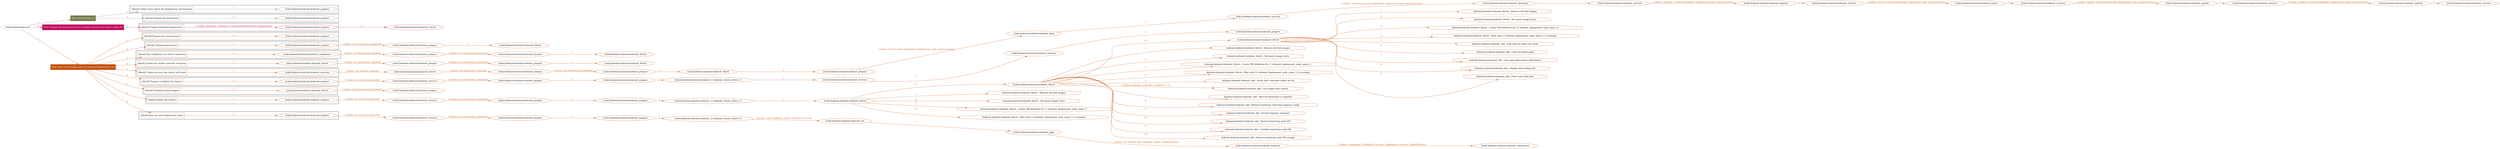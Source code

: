 digraph {
	graph [concentrate=true ordering=in rankdir=LR ratio=fill]
	edge [esep=5 sep=10]
	"kubeinit/playbook.yml" [id=root_node style=dotted]
	play_c8642af8 [label="Play: Initial setup (1)" color="#75804c" fontcolor="#ffffff" id=play_c8642af8 shape=box style=filled tooltip=localhost]
	"kubeinit/playbook.yml" -> play_c8642af8 [label="1 " color="#75804c" fontcolor="#75804c" id=edge_db141038 labeltooltip="1 " tooltip="1 "]
	subgraph "kubeinit.kubeinit.kubeinit_prepare" {
		role_9bac5ef9 [label="[role] kubeinit.kubeinit.kubeinit_prepare" color="#75804c" id=role_9bac5ef9 tooltip="kubeinit.kubeinit.kubeinit_prepare"]
	}
	subgraph "kubeinit.kubeinit.kubeinit_prepare" {
		role_02e1cc2a [label="[role] kubeinit.kubeinit.kubeinit_prepare" color="#75804c" id=role_02e1cc2a tooltip="kubeinit.kubeinit.kubeinit_prepare"]
	}
	subgraph "Play: Initial setup (1)" {
		play_c8642af8 -> block_36d7aaa7 [label=1 color="#75804c" fontcolor="#75804c" id=edge_b62850e5 labeltooltip=1 tooltip=1]
		subgraph cluster_block_36d7aaa7 {
			block_36d7aaa7 [label="[block] Gather facts about the deployment environment" color="#75804c" id=block_36d7aaa7 labeltooltip="Gather facts about the deployment environment" shape=box tooltip="Gather facts about the deployment environment"]
			block_36d7aaa7 -> role_9bac5ef9 [label="1 " color="#75804c" fontcolor="#75804c" id=edge_d6f94ec7 labeltooltip="1 " tooltip="1 "]
		}
		play_c8642af8 -> block_54aab00b [label=2 color="#75804c" fontcolor="#75804c" id=edge_cb652eee labeltooltip=2 tooltip=2]
		subgraph cluster_block_54aab00b {
			block_54aab00b [label="[block] Prepare the hypervisors" color="#75804c" id=block_54aab00b labeltooltip="Prepare the hypervisors" shape=box tooltip="Prepare the hypervisors"]
			block_54aab00b -> role_02e1cc2a [label="1 " color="#75804c" fontcolor="#75804c" id=edge_c3ddef33 labeltooltip="1 " tooltip="1 "]
		}
	}
	play_04f91734 [label="Play: Prepare all hypervisor hosts to deploy service and cluster nodes (0)" color="#c20a5b" fontcolor="#ffffff" id=play_04f91734 shape=box style=filled tooltip="Play: Prepare all hypervisor hosts to deploy service and cluster nodes (0)"]
	"kubeinit/playbook.yml" -> play_04f91734 [label="2 " color="#c20a5b" fontcolor="#c20a5b" id=edge_234a114c labeltooltip="2 " tooltip="2 "]
	subgraph "kubeinit.kubeinit.kubeinit_libvirt" {
		role_bd06b45e [label="[role] kubeinit.kubeinit.kubeinit_libvirt" color="#c20a5b" id=role_bd06b45e tooltip="kubeinit.kubeinit.kubeinit_libvirt"]
	}
	subgraph "kubeinit.kubeinit.kubeinit_prepare" {
		role_41613230 [label="[role] kubeinit.kubeinit.kubeinit_prepare" color="#c20a5b" id=role_41613230 tooltip="kubeinit.kubeinit.kubeinit_prepare"]
		role_41613230 -> role_bd06b45e [label="1 " color="#c20a5b" fontcolor="#c20a5b" id=edge_ca1f9857 labeltooltip="1 " tooltip="1 "]
	}
	subgraph "Play: Prepare all hypervisor hosts to deploy service and cluster nodes (0)" {
		play_04f91734 -> block_e01122d0 [label=1 color="#c20a5b" fontcolor="#c20a5b" id=edge_6e96b33a labeltooltip=1 tooltip=1]
		subgraph cluster_block_e01122d0 {
			block_e01122d0 [label="[block] Prepare individual hypervisors" color="#c20a5b" id=block_e01122d0 labeltooltip="Prepare individual hypervisors" shape=box tooltip="Prepare individual hypervisors"]
			block_e01122d0 -> role_41613230 [label="1 [when: inventory_hostname in hostvars['kubeinit-facts'].hypervisors]" color="#c20a5b" fontcolor="#c20a5b" id=edge_c5e15911 labeltooltip="1 [when: inventory_hostname in hostvars['kubeinit-facts'].hypervisors]" tooltip="1 [when: inventory_hostname in hostvars['kubeinit-facts'].hypervisors]"]
		}
	}
	play_52924a43 [label="Play: Run cluster deployment on prepared hypervisors (1)" color="#c65006" fontcolor="#ffffff" id=play_52924a43 shape=box style=filled tooltip=localhost]
	"kubeinit/playbook.yml" -> play_52924a43 [label="3 " color="#c65006" fontcolor="#c65006" id=edge_f03f10f4 labeltooltip="3 " tooltip="3 "]
	subgraph "kubeinit.kubeinit.kubeinit_prepare" {
		role_a0dbc2bc [label="[role] kubeinit.kubeinit.kubeinit_prepare" color="#c65006" id=role_a0dbc2bc tooltip="kubeinit.kubeinit.kubeinit_prepare"]
	}
	subgraph "kubeinit.kubeinit.kubeinit_libvirt" {
		role_0f788f1a [label="[role] kubeinit.kubeinit.kubeinit_libvirt" color="#c65006" id=role_0f788f1a tooltip="kubeinit.kubeinit.kubeinit_libvirt"]
	}
	subgraph "kubeinit.kubeinit.kubeinit_prepare" {
		role_124e3453 [label="[role] kubeinit.kubeinit.kubeinit_prepare" color="#c65006" id=role_124e3453 tooltip="kubeinit.kubeinit.kubeinit_prepare"]
		role_124e3453 -> role_0f788f1a [label="1 " color="#c65006" fontcolor="#c65006" id=edge_21ba74fd labeltooltip="1 " tooltip="1 "]
	}
	subgraph "kubeinit.kubeinit.kubeinit_prepare" {
		role_fd7f307b [label="[role] kubeinit.kubeinit.kubeinit_prepare" color="#c65006" id=role_fd7f307b tooltip="kubeinit.kubeinit.kubeinit_prepare"]
		role_fd7f307b -> role_124e3453 [label="1 [when: not environment_prepared]" color="#c65006" fontcolor="#c65006" id=edge_8a783fc9 labeltooltip="1 [when: not environment_prepared]" tooltip="1 [when: not environment_prepared]"]
	}
	subgraph "kubeinit.kubeinit.kubeinit_libvirt" {
		role_15e76187 [label="[role] kubeinit.kubeinit.kubeinit_libvirt" color="#c65006" id=role_15e76187 tooltip="kubeinit.kubeinit.kubeinit_libvirt"]
	}
	subgraph "kubeinit.kubeinit.kubeinit_prepare" {
		role_4e8ebacf [label="[role] kubeinit.kubeinit.kubeinit_prepare" color="#c65006" id=role_4e8ebacf tooltip="kubeinit.kubeinit.kubeinit_prepare"]
		role_4e8ebacf -> role_15e76187 [label="1 " color="#c65006" fontcolor="#c65006" id=edge_b9c3fb3f labeltooltip="1 " tooltip="1 "]
	}
	subgraph "kubeinit.kubeinit.kubeinit_prepare" {
		role_7498850b [label="[role] kubeinit.kubeinit.kubeinit_prepare" color="#c65006" id=role_7498850b tooltip="kubeinit.kubeinit.kubeinit_prepare"]
		role_7498850b -> role_4e8ebacf [label="1 [when: not environment_prepared]" color="#c65006" fontcolor="#c65006" id=edge_0faac7e8 labeltooltip="1 [when: not environment_prepared]" tooltip="1 [when: not environment_prepared]"]
	}
	subgraph "kubeinit.kubeinit.kubeinit_validations" {
		role_c8205eaf [label="[role] kubeinit.kubeinit.kubeinit_validations" color="#c65006" id=role_c8205eaf tooltip="kubeinit.kubeinit.kubeinit_validations"]
		role_c8205eaf -> role_7498850b [label="1 [when: not hypervisors_cleaned]" color="#c65006" fontcolor="#c65006" id=edge_6fdd5481 labeltooltip="1 [when: not hypervisors_cleaned]" tooltip="1 [when: not hypervisors_cleaned]"]
	}
	subgraph "kubeinit.kubeinit.kubeinit_libvirt" {
		role_940b1986 [label="[role] kubeinit.kubeinit.kubeinit_libvirt" color="#c65006" id=role_940b1986 tooltip="kubeinit.kubeinit.kubeinit_libvirt"]
	}
	subgraph "kubeinit.kubeinit.kubeinit_prepare" {
		role_b3e249ce [label="[role] kubeinit.kubeinit.kubeinit_prepare" color="#c65006" id=role_b3e249ce tooltip="kubeinit.kubeinit.kubeinit_prepare"]
		role_b3e249ce -> role_940b1986 [label="1 " color="#c65006" fontcolor="#c65006" id=edge_cd9f4f2b labeltooltip="1 " tooltip="1 "]
	}
	subgraph "kubeinit.kubeinit.kubeinit_prepare" {
		role_12f2ee21 [label="[role] kubeinit.kubeinit.kubeinit_prepare" color="#c65006" id=role_12f2ee21 tooltip="kubeinit.kubeinit.kubeinit_prepare"]
		role_12f2ee21 -> role_b3e249ce [label="1 [when: not environment_prepared]" color="#c65006" fontcolor="#c65006" id=edge_3104c238 labeltooltip="1 [when: not environment_prepared]" tooltip="1 [when: not environment_prepared]"]
	}
	subgraph "kubeinit.kubeinit.kubeinit_libvirt" {
		role_3c0b549d [label="[role] kubeinit.kubeinit.kubeinit_libvirt" color="#c65006" id=role_3c0b549d tooltip="kubeinit.kubeinit.kubeinit_libvirt"]
		role_3c0b549d -> role_12f2ee21 [label="1 [when: not hypervisors_cleaned]" color="#c65006" fontcolor="#c65006" id=edge_320cb645 labeltooltip="1 [when: not hypervisors_cleaned]" tooltip="1 [when: not hypervisors_cleaned]"]
	}
	subgraph "kubeinit.kubeinit.kubeinit_services" {
		role_a577709b [label="[role] kubeinit.kubeinit.kubeinit_services" color="#c65006" id=role_a577709b tooltip="kubeinit.kubeinit.kubeinit_services"]
	}
	subgraph "kubeinit.kubeinit.kubeinit_registry" {
		role_1a3ea229 [label="[role] kubeinit.kubeinit.kubeinit_registry" color="#c65006" id=role_1a3ea229 tooltip="kubeinit.kubeinit.kubeinit_registry"]
		role_1a3ea229 -> role_a577709b [label="1 " color="#c65006" fontcolor="#c65006" id=edge_dd5be87f labeltooltip="1 " tooltip="1 "]
	}
	subgraph "kubeinit.kubeinit.kubeinit_services" {
		role_adecf67c [label="[role] kubeinit.kubeinit.kubeinit_services" color="#c65006" id=role_adecf67c tooltip="kubeinit.kubeinit.kubeinit_services"]
		role_adecf67c -> role_1a3ea229 [label="1 [when: 'registry' in hostvars[kubeinit_deployment_node_name].services]" color="#c65006" fontcolor="#c65006" id=edge_3d6981ea labeltooltip="1 [when: 'registry' in hostvars[kubeinit_deployment_node_name].services]" tooltip="1 [when: 'registry' in hostvars[kubeinit_deployment_node_name].services]"]
	}
	subgraph "kubeinit.kubeinit.kubeinit_apache" {
		role_3ddbd87d [label="[role] kubeinit.kubeinit.kubeinit_apache" color="#c65006" id=role_3ddbd87d tooltip="kubeinit.kubeinit.kubeinit_apache"]
		role_3ddbd87d -> role_adecf67c [label="1 " color="#c65006" fontcolor="#c65006" id=edge_161f0eed labeltooltip="1 " tooltip="1 "]
	}
	subgraph "kubeinit.kubeinit.kubeinit_services" {
		role_3f47bb81 [label="[role] kubeinit.kubeinit.kubeinit_services" color="#c65006" id=role_3f47bb81 tooltip="kubeinit.kubeinit.kubeinit_services"]
		role_3f47bb81 -> role_3ddbd87d [label="1 [when: 'apache' in hostvars[kubeinit_deployment_node_name].services]" color="#c65006" fontcolor="#c65006" id=edge_3ca0026d labeltooltip="1 [when: 'apache' in hostvars[kubeinit_deployment_node_name].services]" tooltip="1 [when: 'apache' in hostvars[kubeinit_deployment_node_name].services]"]
	}
	subgraph "kubeinit.kubeinit.kubeinit_nexus" {
		role_c20a9b0f [label="[role] kubeinit.kubeinit.kubeinit_nexus" color="#c65006" id=role_c20a9b0f tooltip="kubeinit.kubeinit.kubeinit_nexus"]
		role_c20a9b0f -> role_3f47bb81 [label="1 " color="#c65006" fontcolor="#c65006" id=edge_54fd9faf labeltooltip="1 " tooltip="1 "]
	}
	subgraph "kubeinit.kubeinit.kubeinit_services" {
		role_297b71f0 [label="[role] kubeinit.kubeinit.kubeinit_services" color="#c65006" id=role_297b71f0 tooltip="kubeinit.kubeinit.kubeinit_services"]
		role_297b71f0 -> role_c20a9b0f [label="1 [when: 'nexus' in hostvars[kubeinit_deployment_node_name].services]" color="#c65006" fontcolor="#c65006" id=edge_217091db labeltooltip="1 [when: 'nexus' in hostvars[kubeinit_deployment_node_name].services]" tooltip="1 [when: 'nexus' in hostvars[kubeinit_deployment_node_name].services]"]
	}
	subgraph "kubeinit.kubeinit.kubeinit_haproxy" {
		role_3d0b91f8 [label="[role] kubeinit.kubeinit.kubeinit_haproxy" color="#c65006" id=role_3d0b91f8 tooltip="kubeinit.kubeinit.kubeinit_haproxy"]
		role_3d0b91f8 -> role_297b71f0 [label="1 " color="#c65006" fontcolor="#c65006" id=edge_4c2b4fe3 labeltooltip="1 " tooltip="1 "]
	}
	subgraph "kubeinit.kubeinit.kubeinit_services" {
		role_97444530 [label="[role] kubeinit.kubeinit.kubeinit_services" color="#c65006" id=role_97444530 tooltip="kubeinit.kubeinit.kubeinit_services"]
		role_97444530 -> role_3d0b91f8 [label="1 [when: 'haproxy' in hostvars[kubeinit_deployment_node_name].services]" color="#c65006" fontcolor="#c65006" id=edge_160641f3 labeltooltip="1 [when: 'haproxy' in hostvars[kubeinit_deployment_node_name].services]" tooltip="1 [when: 'haproxy' in hostvars[kubeinit_deployment_node_name].services]"]
	}
	subgraph "kubeinit.kubeinit.kubeinit_dnsmasq" {
		role_9bd36fde [label="[role] kubeinit.kubeinit.kubeinit_dnsmasq" color="#c65006" id=role_9bd36fde tooltip="kubeinit.kubeinit.kubeinit_dnsmasq"]
		role_9bd36fde -> role_97444530 [label="1 " color="#c65006" fontcolor="#c65006" id=edge_feed17ef labeltooltip="1 " tooltip="1 "]
	}
	subgraph "kubeinit.kubeinit.kubeinit_services" {
		role_c0accc2f [label="[role] kubeinit.kubeinit.kubeinit_services" color="#c65006" id=role_c0accc2f tooltip="kubeinit.kubeinit.kubeinit_services"]
		role_c0accc2f -> role_9bd36fde [label="1 [when: 'dnsmasq' in hostvars[kubeinit_deployment_node_name].services]" color="#c65006" fontcolor="#c65006" id=edge_c5f52160 labeltooltip="1 [when: 'dnsmasq' in hostvars[kubeinit_deployment_node_name].services]" tooltip="1 [when: 'dnsmasq' in hostvars[kubeinit_deployment_node_name].services]"]
	}
	subgraph "kubeinit.kubeinit.kubeinit_bind" {
		role_c0071304 [label="[role] kubeinit.kubeinit.kubeinit_bind" color="#c65006" id=role_c0071304 tooltip="kubeinit.kubeinit.kubeinit_bind"]
		role_c0071304 -> role_c0accc2f [label="1 " color="#c65006" fontcolor="#c65006" id=edge_c6577f9b labeltooltip="1 " tooltip="1 "]
	}
	subgraph "kubeinit.kubeinit.kubeinit_prepare" {
		role_59ca5b60 [label="[role] kubeinit.kubeinit.kubeinit_prepare" color="#c65006" id=role_59ca5b60 tooltip="kubeinit.kubeinit.kubeinit_prepare"]
		role_59ca5b60 -> role_c0071304 [label="1 [when: 'bind' in hostvars[kubeinit_deployment_node_name].services]" color="#c65006" fontcolor="#c65006" id=edge_59beb486 labeltooltip="1 [when: 'bind' in hostvars[kubeinit_deployment_node_name].services]" tooltip="1 [when: 'bind' in hostvars[kubeinit_deployment_node_name].services]"]
	}
	subgraph "kubeinit.kubeinit.kubeinit_libvirt" {
		role_a8c877d9 [label="[role] kubeinit.kubeinit.kubeinit_libvirt" color="#c65006" id=role_a8c877d9 tooltip="kubeinit.kubeinit.kubeinit_libvirt"]
		role_a8c877d9 -> role_59ca5b60 [label="1 " color="#c65006" fontcolor="#c65006" id=edge_0a835d6f labeltooltip="1 " tooltip="1 "]
	}
	subgraph "kubeinit.kubeinit.kubeinit_prepare" {
		role_c2122e73 [label="[role] kubeinit.kubeinit.kubeinit_prepare" color="#c65006" id=role_c2122e73 tooltip="kubeinit.kubeinit.kubeinit_prepare"]
		role_c2122e73 -> role_a8c877d9 [label="1 " color="#c65006" fontcolor="#c65006" id=edge_48480bd0 labeltooltip="1 " tooltip="1 "]
	}
	subgraph "kubeinit.kubeinit.kubeinit_prepare" {
		role_d55878c5 [label="[role] kubeinit.kubeinit.kubeinit_prepare" color="#c65006" id=role_d55878c5 tooltip="kubeinit.kubeinit.kubeinit_prepare"]
		role_d55878c5 -> role_c2122e73 [label="1 [when: not environment_prepared]" color="#c65006" fontcolor="#c65006" id=edge_62eac9a7 labeltooltip="1 [when: not environment_prepared]" tooltip="1 [when: not environment_prepared]"]
	}
	subgraph "kubeinit.kubeinit.kubeinit_libvirt" {
		role_3285a44f [label="[role] kubeinit.kubeinit.kubeinit_libvirt" color="#c65006" id=role_3285a44f tooltip="kubeinit.kubeinit.kubeinit_libvirt"]
		role_3285a44f -> role_d55878c5 [label="1 [when: not hypervisors_cleaned]" color="#c65006" fontcolor="#c65006" id=edge_3bc2431e labeltooltip="1 [when: not hypervisors_cleaned]" tooltip="1 [when: not hypervisors_cleaned]"]
	}
	subgraph "kubeinit.kubeinit.kubeinit_services" {
		role_4d3b680e [label="[role] kubeinit.kubeinit.kubeinit_services" color="#c65006" id=role_4d3b680e tooltip="kubeinit.kubeinit.kubeinit_services"]
		role_4d3b680e -> role_3285a44f [label="1 [when: not network_created]" color="#c65006" fontcolor="#c65006" id=edge_a9e2b4bd labeltooltip="1 [when: not network_created]" tooltip="1 [when: not network_created]"]
	}
	subgraph "kubeinit.kubeinit.kubeinit_prepare" {
		role_84898754 [label="[role] kubeinit.kubeinit.kubeinit_prepare" color="#c65006" id=role_84898754 tooltip="kubeinit.kubeinit.kubeinit_prepare"]
	}
	subgraph "kubeinit.kubeinit.kubeinit_services" {
		role_fb269c90 [label="[role] kubeinit.kubeinit.kubeinit_services" color="#c65006" id=role_fb269c90 tooltip="kubeinit.kubeinit.kubeinit_services"]
		role_fb269c90 -> role_84898754 [label="1 " color="#c65006" fontcolor="#c65006" id=edge_0e5e4ee4 labeltooltip="1 " tooltip="1 "]
	}
	subgraph "kubeinit.kubeinit.kubeinit_services" {
		role_90277031 [label="[role] kubeinit.kubeinit.kubeinit_services" color="#c65006" id=role_90277031 tooltip="kubeinit.kubeinit.kubeinit_services"]
		role_90277031 -> role_fb269c90 [label="1 " color="#c65006" fontcolor="#c65006" id=edge_8c73217d labeltooltip="1 " tooltip="1 "]
	}
	subgraph "kubeinit.kubeinit.kubeinit_{{ kubeinit_cluster_distro }}" {
		role_8ea3c26c [label="[role] kubeinit.kubeinit.kubeinit_{{ kubeinit_cluster_distro }}" color="#c65006" id=role_8ea3c26c tooltip="kubeinit.kubeinit.kubeinit_{{ kubeinit_cluster_distro }}"]
		role_8ea3c26c -> role_90277031 [label="1 " color="#c65006" fontcolor="#c65006" id=edge_4abb35f9 labeltooltip="1 " tooltip="1 "]
	}
	subgraph "kubeinit.kubeinit.kubeinit_prepare" {
		role_89bc22a9 [label="[role] kubeinit.kubeinit.kubeinit_prepare" color="#c65006" id=role_89bc22a9 tooltip="kubeinit.kubeinit.kubeinit_prepare"]
		role_89bc22a9 -> role_8ea3c26c [label="1 " color="#c65006" fontcolor="#c65006" id=edge_ae7b63c3 labeltooltip="1 " tooltip="1 "]
	}
	subgraph "kubeinit.kubeinit.kubeinit_prepare" {
		role_a22fb773 [label="[role] kubeinit.kubeinit.kubeinit_prepare" color="#c65006" id=role_a22fb773 tooltip="kubeinit.kubeinit.kubeinit_prepare"]
		role_a22fb773 -> role_89bc22a9 [label="1 " color="#c65006" fontcolor="#c65006" id=edge_344a19bc labeltooltip="1 " tooltip="1 "]
	}
	subgraph "kubeinit.kubeinit.kubeinit_services" {
		role_376c3155 [label="[role] kubeinit.kubeinit.kubeinit_services" color="#c65006" id=role_376c3155 tooltip="kubeinit.kubeinit.kubeinit_services"]
		role_376c3155 -> role_a22fb773 [label="1 [when: not environment_prepared]" color="#c65006" fontcolor="#c65006" id=edge_335e894f labeltooltip="1 [when: not environment_prepared]" tooltip="1 [when: not environment_prepared]"]
	}
	subgraph "kubeinit.kubeinit.kubeinit_prepare" {
		role_cd9133d1 [label="[role] kubeinit.kubeinit.kubeinit_prepare" color="#c65006" id=role_cd9133d1 tooltip="kubeinit.kubeinit.kubeinit_prepare"]
		role_cd9133d1 -> role_376c3155 [label="1 [when: not services_prepared]" color="#c65006" fontcolor="#c65006" id=edge_bcb13493 labeltooltip="1 [when: not services_prepared]" tooltip="1 [when: not services_prepared]"]
	}
	subgraph "kubeinit.kubeinit.kubeinit_prepare" {
		role_6f8eab34 [label="[role] kubeinit.kubeinit.kubeinit_prepare" color="#c65006" id=role_6f8eab34 tooltip="kubeinit.kubeinit.kubeinit_prepare"]
	}
	subgraph "kubeinit.kubeinit.kubeinit_libvirt" {
		role_e8147c3c [label="[role] kubeinit.kubeinit.kubeinit_libvirt" color="#c65006" id=role_e8147c3c tooltip="kubeinit.kubeinit.kubeinit_libvirt"]
		role_e8147c3c -> role_6f8eab34 [label="1 [when: not environment_prepared]" color="#c65006" fontcolor="#c65006" id=edge_4d39d554 labeltooltip="1 [when: not environment_prepared]" tooltip="1 [when: not environment_prepared]"]
	}
	subgraph "kubeinit.kubeinit.kubeinit_libvirt" {
		role_37ddca92 [label="[role] kubeinit.kubeinit.kubeinit_libvirt" color="#c65006" id=role_37ddca92 tooltip="kubeinit.kubeinit.kubeinit_libvirt"]
		task_f44f9df3 [label="kubeinit.kubeinit.kubeinit_libvirt : Remove old disk images" color="#c65006" id=task_f44f9df3 shape=octagon tooltip="kubeinit.kubeinit.kubeinit_libvirt : Remove old disk images"]
		role_37ddca92 -> task_f44f9df3 [label="1 " color="#c65006" fontcolor="#c65006" id=edge_f4d03f83 labeltooltip="1 " tooltip="1 "]
		task_19d01d0b [label="kubeinit.kubeinit.kubeinit_libvirt : Set guest images facts" color="#c65006" id=task_19d01d0b shape=octagon tooltip="kubeinit.kubeinit.kubeinit_libvirt : Set guest images facts"]
		role_37ddca92 -> task_19d01d0b [label="2 " color="#c65006" fontcolor="#c65006" id=edge_b72a5b19 labeltooltip="2 " tooltip="2 "]
		task_f90d10dd [label="kubeinit.kubeinit.kubeinit_libvirt : Create VM definition for {{ kubeinit_deployment_node_name }}" color="#c65006" id=task_f90d10dd shape=octagon tooltip="kubeinit.kubeinit.kubeinit_libvirt : Create VM definition for {{ kubeinit_deployment_node_name }}"]
		role_37ddca92 -> task_f90d10dd [label="3 " color="#c65006" fontcolor="#c65006" id=edge_81f32033 labeltooltip="3 " tooltip="3 "]
		task_5b8da35d [label="kubeinit.kubeinit.kubeinit_libvirt : Wait until {{ kubeinit_deployment_node_name }} is running" color="#c65006" id=task_5b8da35d shape=octagon tooltip="kubeinit.kubeinit.kubeinit_libvirt : Wait until {{ kubeinit_deployment_node_name }} is running"]
		role_37ddca92 -> task_5b8da35d [label="4 " color="#c65006" fontcolor="#c65006" id=edge_4094b4b2 labeltooltip="4 " tooltip="4 "]
		task_167ff1a1 [label="kubeinit.kubeinit.kubeinit_okd : wait until all nodes are ready" color="#c65006" id=task_167ff1a1 shape=octagon tooltip="kubeinit.kubeinit.kubeinit_okd : wait until all nodes are ready"]
		role_37ddca92 -> task_167ff1a1 [label="5 " color="#c65006" fontcolor="#c65006" id=edge_63595438 labeltooltip="5 " tooltip="5 "]
		task_bf342920 [label="kubeinit.kubeinit.kubeinit_okd : Copy the kubeconfig" color="#c65006" id=task_bf342920 shape=octagon tooltip="kubeinit.kubeinit.kubeinit_okd : Copy the kubeconfig"]
		role_37ddca92 -> task_bf342920 [label="6 " color="#c65006" fontcolor="#c65006" id=edge_dea6f7bd labeltooltip="6 " tooltip="6 "]
		task_4539b218 [label="kubeinit.kubeinit.kubeinit_okd : Get some final cluster information" color="#c65006" id=task_4539b218 shape=octagon tooltip="kubeinit.kubeinit.kubeinit_okd : Get some final cluster information"]
		role_37ddca92 -> task_4539b218 [label="7 " color="#c65006" fontcolor="#c65006" id=edge_55ad6c5e labeltooltip="7 " tooltip="7 "]
		task_22317fd7 [label="kubeinit.kubeinit.kubeinit_okd : Display final debug info" color="#c65006" id=task_22317fd7 shape=octagon tooltip="kubeinit.kubeinit.kubeinit_okd : Display final debug info"]
		role_37ddca92 -> task_22317fd7 [label="8 " color="#c65006" fontcolor="#c65006" id=edge_b66db5e3 labeltooltip="8 " tooltip="8 "]
		task_440028f4 [label="kubeinit.kubeinit.kubeinit_okd : Print some final data" color="#c65006" id=task_440028f4 shape=octagon tooltip="kubeinit.kubeinit.kubeinit_okd : Print some final data"]
		role_37ddca92 -> task_440028f4 [label="9 " color="#c65006" fontcolor="#c65006" id=edge_1f10399f labeltooltip="9 " tooltip="9 "]
	}
	subgraph "kubeinit.kubeinit.kubeinit_libvirt" {
		role_4e1e1ad4 [label="[role] kubeinit.kubeinit.kubeinit_libvirt" color="#c65006" id=role_4e1e1ad4 tooltip="kubeinit.kubeinit.kubeinit_libvirt"]
		task_7f25a67b [label="kubeinit.kubeinit.kubeinit_libvirt : Remove old disk images" color="#c65006" id=task_7f25a67b shape=octagon tooltip="kubeinit.kubeinit.kubeinit_libvirt : Remove old disk images"]
		role_4e1e1ad4 -> task_7f25a67b [label="1 " color="#c65006" fontcolor="#c65006" id=edge_68293499 labeltooltip="1 " tooltip="1 "]
		task_fceae1df [label="kubeinit.kubeinit.kubeinit_libvirt : Set guest images facts" color="#c65006" id=task_fceae1df shape=octagon tooltip="kubeinit.kubeinit.kubeinit_libvirt : Set guest images facts"]
		role_4e1e1ad4 -> task_fceae1df [label="2 " color="#c65006" fontcolor="#c65006" id=edge_66d425d1 labeltooltip="2 " tooltip="2 "]
		task_9332eced [label="kubeinit.kubeinit.kubeinit_libvirt : Create VM definition for {{ kubeinit_deployment_node_name }}" color="#c65006" id=task_9332eced shape=octagon tooltip="kubeinit.kubeinit.kubeinit_libvirt : Create VM definition for {{ kubeinit_deployment_node_name }}"]
		role_4e1e1ad4 -> task_9332eced [label="3 " color="#c65006" fontcolor="#c65006" id=edge_15477800 labeltooltip="3 " tooltip="3 "]
		task_af75c8db [label="kubeinit.kubeinit.kubeinit_libvirt : Wait until {{ kubeinit_deployment_node_name }} is running" color="#c65006" id=task_af75c8db shape=octagon tooltip="kubeinit.kubeinit.kubeinit_libvirt : Wait until {{ kubeinit_deployment_node_name }} is running"]
		role_4e1e1ad4 -> task_af75c8db [label="4 " color="#c65006" fontcolor="#c65006" id=edge_93899584 labeltooltip="4 " tooltip="4 "]
		task_f401a336 [label="kubeinit.kubeinit.kubeinit_okd : Verify that controller nodes are ok" color="#c65006" id=task_f401a336 shape=octagon tooltip="kubeinit.kubeinit.kubeinit_okd : Verify that controller nodes are ok"]
		role_4e1e1ad4 -> task_f401a336 [label="5 " color="#c65006" fontcolor="#c65006" id=edge_967a0add labeltooltip="5 " tooltip="5 "]
		task_adb5fce3 [label="kubeinit.kubeinit.kubeinit_okd : Use single node cluster" color="#c65006" id=task_adb5fce3 shape=octagon tooltip="kubeinit.kubeinit.kubeinit_okd : Use single node cluster"]
		role_4e1e1ad4 -> task_adb5fce3 [label="6 [when: kubeinit_controller_count|int == 1]" color="#c65006" fontcolor="#c65006" id=edge_9e22d908 labeltooltip="6 [when: kubeinit_controller_count|int == 1]" tooltip="6 [when: kubeinit_controller_count|int == 1]"]
		task_34f48061 [label="kubeinit.kubeinit.kubeinit_okd : Wait for bootstrap to complete" color="#c65006" id=task_34f48061 shape=octagon tooltip="kubeinit.kubeinit.kubeinit_okd : Wait for bootstrap to complete"]
		role_4e1e1ad4 -> task_34f48061 [label="7 " color="#c65006" fontcolor="#c65006" id=edge_03a210e1 labeltooltip="7 " tooltip="7 "]
		task_ed9990e4 [label="kubeinit.kubeinit.kubeinit_okd : Remove bootstrap node from haproxy config" color="#c65006" id=task_ed9990e4 shape=octagon tooltip="kubeinit.kubeinit.kubeinit_okd : Remove bootstrap node from haproxy config"]
		role_4e1e1ad4 -> task_ed9990e4 [label="8 " color="#c65006" fontcolor="#c65006" id=edge_8d09f349 labeltooltip="8 " tooltip="8 "]
		task_5900b274 [label="kubeinit.kubeinit.kubeinit_okd : Restart haproxy container" color="#c65006" id=task_5900b274 shape=octagon tooltip="kubeinit.kubeinit.kubeinit_okd : Restart haproxy container"]
		role_4e1e1ad4 -> task_5900b274 [label="9 " color="#c65006" fontcolor="#c65006" id=edge_90805727 labeltooltip="9 " tooltip="9 "]
		task_f0b980a6 [label="kubeinit.kubeinit.kubeinit_okd : Destroy bootstrap node VM" color="#c65006" id=task_f0b980a6 shape=octagon tooltip="kubeinit.kubeinit.kubeinit_okd : Destroy bootstrap node VM"]
		role_4e1e1ad4 -> task_f0b980a6 [label="10 " color="#c65006" fontcolor="#c65006" id=edge_c77b56cf labeltooltip="10 " tooltip="10 "]
		task_a59c0b8b [label="kubeinit.kubeinit.kubeinit_okd : Undefine bootstrap node VM" color="#c65006" id=task_a59c0b8b shape=octagon tooltip="kubeinit.kubeinit.kubeinit_okd : Undefine bootstrap node VM"]
		role_4e1e1ad4 -> task_a59c0b8b [label="11 " color="#c65006" fontcolor="#c65006" id=edge_84f7170d labeltooltip="11 " tooltip="11 "]
		task_5bd28464 [label="kubeinit.kubeinit.kubeinit_okd : Remove bootstrap node VM storage" color="#c65006" id=task_5bd28464 shape=octagon tooltip="kubeinit.kubeinit.kubeinit_okd : Remove bootstrap node VM storage"]
		role_4e1e1ad4 -> task_5bd28464 [label="12 " color="#c65006" fontcolor="#c65006" id=edge_22558514 labeltooltip="12 " tooltip="12 "]
		role_4e1e1ad4 -> role_37ddca92 [label="13 " color="#c65006" fontcolor="#c65006" id=edge_b44edc34 labeltooltip="13 " tooltip="13 "]
	}
	subgraph "kubeinit.kubeinit.kubeinit_libvirt" {
		role_b47b6b08 [label="[role] kubeinit.kubeinit.kubeinit_libvirt" color="#c65006" id=role_b47b6b08 tooltip="kubeinit.kubeinit.kubeinit_libvirt"]
		task_7703053b [label="kubeinit.kubeinit.kubeinit_libvirt : Remove old disk images" color="#c65006" id=task_7703053b shape=octagon tooltip="kubeinit.kubeinit.kubeinit_libvirt : Remove old disk images"]
		role_b47b6b08 -> task_7703053b [label="1 " color="#c65006" fontcolor="#c65006" id=edge_b2166107 labeltooltip="1 " tooltip="1 "]
		task_b988704e [label="kubeinit.kubeinit.kubeinit_libvirt : Set guest images facts" color="#c65006" id=task_b988704e shape=octagon tooltip="kubeinit.kubeinit.kubeinit_libvirt : Set guest images facts"]
		role_b47b6b08 -> task_b988704e [label="2 " color="#c65006" fontcolor="#c65006" id=edge_b9c9bacc labeltooltip="2 " tooltip="2 "]
		task_2172b26a [label="kubeinit.kubeinit.kubeinit_libvirt : Create VM definition for {{ kubeinit_deployment_node_name }}" color="#c65006" id=task_2172b26a shape=octagon tooltip="kubeinit.kubeinit.kubeinit_libvirt : Create VM definition for {{ kubeinit_deployment_node_name }}"]
		role_b47b6b08 -> task_2172b26a [label="3 " color="#c65006" fontcolor="#c65006" id=edge_081c619e labeltooltip="3 " tooltip="3 "]
		task_f97a313d [label="kubeinit.kubeinit.kubeinit_libvirt : Wait until {{ kubeinit_deployment_node_name }} is running" color="#c65006" id=task_f97a313d shape=octagon tooltip="kubeinit.kubeinit.kubeinit_libvirt : Wait until {{ kubeinit_deployment_node_name }} is running"]
		role_b47b6b08 -> task_f97a313d [label="4 " color="#c65006" fontcolor="#c65006" id=edge_88ea6a00 labeltooltip="4 " tooltip="4 "]
		role_b47b6b08 -> role_4e1e1ad4 [label="5 " color="#c65006" fontcolor="#c65006" id=edge_8b483460 labeltooltip="5 " tooltip="5 "]
	}
	subgraph "kubeinit.kubeinit.kubeinit_{{ kubeinit_cluster_distro }}" {
		role_e713321f [label="[role] kubeinit.kubeinit.kubeinit_{{ kubeinit_cluster_distro }}" color="#c65006" id=role_e713321f tooltip="kubeinit.kubeinit.kubeinit_{{ kubeinit_cluster_distro }}"]
		role_e713321f -> role_b47b6b08 [label="1 " color="#c65006" fontcolor="#c65006" id=edge_2fd59436 labeltooltip="1 " tooltip="1 "]
	}
	subgraph "kubeinit.kubeinit.kubeinit_prepare" {
		role_ff3adab8 [label="[role] kubeinit.kubeinit.kubeinit_prepare" color="#c65006" id=role_ff3adab8 tooltip="kubeinit.kubeinit.kubeinit_prepare"]
		role_ff3adab8 -> role_e713321f [label="1 " color="#c65006" fontcolor="#c65006" id=edge_1e02126e labeltooltip="1 " tooltip="1 "]
	}
	subgraph "kubeinit.kubeinit.kubeinit_prepare" {
		role_23b6e9b6 [label="[role] kubeinit.kubeinit.kubeinit_prepare" color="#c65006" id=role_23b6e9b6 tooltip="kubeinit.kubeinit.kubeinit_prepare"]
		role_23b6e9b6 -> role_ff3adab8 [label="1 " color="#c65006" fontcolor="#c65006" id=edge_62eff2e5 labeltooltip="1 " tooltip="1 "]
	}
	subgraph "kubeinit.kubeinit.kubeinit_services" {
		role_0f641134 [label="[role] kubeinit.kubeinit.kubeinit_services" color="#c65006" id=role_0f641134 tooltip="kubeinit.kubeinit.kubeinit_services"]
		role_0f641134 -> role_23b6e9b6 [label="1 [when: not environment_prepared]" color="#c65006" fontcolor="#c65006" id=edge_f411b56a labeltooltip="1 [when: not environment_prepared]" tooltip="1 [when: not environment_prepared]"]
	}
	subgraph "kubeinit.kubeinit.kubeinit_prepare" {
		role_6bc73162 [label="[role] kubeinit.kubeinit.kubeinit_prepare" color="#c65006" id=role_6bc73162 tooltip="kubeinit.kubeinit.kubeinit_prepare"]
		role_6bc73162 -> role_0f641134 [label="1 [when: not services_prepared]" color="#c65006" fontcolor="#c65006" id=edge_a16e3e96 labeltooltip="1 [when: not services_prepared]" tooltip="1 [when: not services_prepared]"]
	}
	subgraph "kubeinit.kubeinit.kubeinit_submariner" {
		role_4155f17c [label="[role] kubeinit.kubeinit.kubeinit_submariner" color="#c65006" id=role_4155f17c tooltip="kubeinit.kubeinit.kubeinit_submariner"]
	}
	subgraph "kubeinit.kubeinit.kubeinit_kubevirt" {
		role_914af5e2 [label="[role] kubeinit.kubeinit.kubeinit_kubevirt" color="#c65006" id=role_914af5e2 tooltip="kubeinit.kubeinit.kubeinit_kubevirt"]
		role_914af5e2 -> role_4155f17c [label="1 [when: 'submariner' in kubeinit_fact_post_deployment_services | default(False)]" color="#c65006" fontcolor="#c65006" id=edge_72cec4fb labeltooltip="1 [when: 'submariner' in kubeinit_fact_post_deployment_services | default(False)]" tooltip="1 [when: 'submariner' in kubeinit_fact_post_deployment_services | default(False)]"]
	}
	subgraph "kubeinit.kubeinit.kubeinit_apps" {
		role_456bc568 [label="[role] kubeinit.kubeinit.kubeinit_apps" color="#c65006" id=role_456bc568 tooltip="kubeinit.kubeinit.kubeinit_apps"]
		role_456bc568 -> role_914af5e2 [label="1 [when: not kubeinit_okd_openshift_deploy | default(False)]" color="#c65006" fontcolor="#c65006" id=edge_4e5661f0 labeltooltip="1 [when: not kubeinit_okd_openshift_deploy | default(False)]" tooltip="1 [when: not kubeinit_okd_openshift_deploy | default(False)]"]
	}
	subgraph "kubeinit.kubeinit.kubeinit_nfs" {
		role_16bcb9cf [label="[role] kubeinit.kubeinit.kubeinit_nfs" color="#c65006" id=role_16bcb9cf tooltip="kubeinit.kubeinit.kubeinit_nfs"]
		role_16bcb9cf -> role_456bc568 [label="1 " color="#c65006" fontcolor="#c65006" id=edge_c209d3e2 labeltooltip="1 " tooltip="1 "]
	}
	subgraph "kubeinit.kubeinit.kubeinit_{{ kubeinit_cluster_distro }}" {
		role_d6ee4f3f [label="[role] kubeinit.kubeinit.kubeinit_{{ kubeinit_cluster_distro }}" color="#c65006" id=role_d6ee4f3f tooltip="kubeinit.kubeinit.kubeinit_{{ kubeinit_cluster_distro }}"]
		role_d6ee4f3f -> role_16bcb9cf [label="1 [when: 'nfs' in kubeinit_cluster_hostvars.services]" color="#c65006" fontcolor="#c65006" id=edge_6ab424a4 labeltooltip="1 [when: 'nfs' in kubeinit_cluster_hostvars.services]" tooltip="1 [when: 'nfs' in kubeinit_cluster_hostvars.services]"]
	}
	subgraph "kubeinit.kubeinit.kubeinit_prepare" {
		role_5e538d91 [label="[role] kubeinit.kubeinit.kubeinit_prepare" color="#c65006" id=role_5e538d91 tooltip="kubeinit.kubeinit.kubeinit_prepare"]
		role_5e538d91 -> role_d6ee4f3f [label="1 " color="#c65006" fontcolor="#c65006" id=edge_13ae783e labeltooltip="1 " tooltip="1 "]
	}
	subgraph "kubeinit.kubeinit.kubeinit_prepare" {
		role_39ee82fb [label="[role] kubeinit.kubeinit.kubeinit_prepare" color="#c65006" id=role_39ee82fb tooltip="kubeinit.kubeinit.kubeinit_prepare"]
		role_39ee82fb -> role_5e538d91 [label="1 " color="#c65006" fontcolor="#c65006" id=edge_bbb42f62 labeltooltip="1 " tooltip="1 "]
	}
	subgraph "kubeinit.kubeinit.kubeinit_services" {
		role_566db809 [label="[role] kubeinit.kubeinit.kubeinit_services" color="#c65006" id=role_566db809 tooltip="kubeinit.kubeinit.kubeinit_services"]
		role_566db809 -> role_39ee82fb [label="1 [when: not environment_prepared]" color="#c65006" fontcolor="#c65006" id=edge_2afc9128 labeltooltip="1 [when: not environment_prepared]" tooltip="1 [when: not environment_prepared]"]
	}
	subgraph "kubeinit.kubeinit.kubeinit_prepare" {
		role_a7400ec3 [label="[role] kubeinit.kubeinit.kubeinit_prepare" color="#c65006" id=role_a7400ec3 tooltip="kubeinit.kubeinit.kubeinit_prepare"]
		role_a7400ec3 -> role_566db809 [label="1 [when: not services_prepared]" color="#c65006" fontcolor="#c65006" id=edge_4f6a7d16 labeltooltip="1 [when: not services_prepared]" tooltip="1 [when: not services_prepared]"]
	}
	subgraph "Play: Run cluster deployment on prepared hypervisors (1)" {
		play_52924a43 -> block_e0503998 [label=1 color="#c65006" fontcolor="#c65006" id=edge_568da97d labeltooltip=1 tooltip=1]
		subgraph cluster_block_e0503998 {
			block_e0503998 [label="[block] Prepare the environment" color="#c65006" id=block_e0503998 labeltooltip="Prepare the environment" shape=box tooltip="Prepare the environment"]
			block_e0503998 -> role_a0dbc2bc [label="1 " color="#c65006" fontcolor="#c65006" id=edge_58bd8dee labeltooltip="1 " tooltip="1 "]
		}
		play_52924a43 -> block_d7506382 [label=2 color="#c65006" fontcolor="#c65006" id=edge_54026f91 labeltooltip=2 tooltip=2]
		subgraph cluster_block_d7506382 {
			block_d7506382 [label="[block] Cleanup hypervisors" color="#c65006" id=block_d7506382 labeltooltip="Cleanup hypervisors" shape=box tooltip="Cleanup hypervisors"]
			block_d7506382 -> role_fd7f307b [label="1 " color="#c65006" fontcolor="#c65006" id=edge_d47f1f1e labeltooltip="1 " tooltip="1 "]
		}
		play_52924a43 -> block_8a29c3c2 [label=3 color="#c65006" fontcolor="#c65006" id=edge_bbad36f5 labeltooltip=3 tooltip=3]
		subgraph cluster_block_8a29c3c2 {
			block_8a29c3c2 [label="[block] Run validations on cluster resources" color="#c65006" id=block_8a29c3c2 labeltooltip="Run validations on cluster resources" shape=box tooltip="Run validations on cluster resources"]
			block_8a29c3c2 -> role_c8205eaf [label="1 " color="#c65006" fontcolor="#c65006" id=edge_f34c9eff labeltooltip="1 " tooltip="1 "]
		}
		play_52924a43 -> block_0f83afdb [label=4 color="#c65006" fontcolor="#c65006" id=edge_7e1614b2 labeltooltip=4 tooltip=4]
		subgraph cluster_block_0f83afdb {
			block_0f83afdb [label="[block] Create the cluster network resources" color="#c65006" id=block_0f83afdb labeltooltip="Create the cluster network resources" shape=box tooltip="Create the cluster network resources"]
			block_0f83afdb -> role_3c0b549d [label="1 " color="#c65006" fontcolor="#c65006" id=edge_bbd6ab26 labeltooltip="1 " tooltip="1 "]
		}
		play_52924a43 -> block_1ff64366 [label=5 color="#c65006" fontcolor="#c65006" id=edge_a0931b01 labeltooltip=5 tooltip=5]
		subgraph cluster_block_1ff64366 {
			block_1ff64366 [label="[block] Create services the cluster will need" color="#c65006" id=block_1ff64366 labeltooltip="Create services the cluster will need" shape=box tooltip="Create services the cluster will need"]
			block_1ff64366 -> role_4d3b680e [label="1 " color="#c65006" fontcolor="#c65006" id=edge_7d0f74c4 labeltooltip="1 " tooltip="1 "]
		}
		play_52924a43 -> block_8e8c339f [label=6 color="#c65006" fontcolor="#c65006" id=edge_505dc201 labeltooltip=6 tooltip=6]
		subgraph cluster_block_8e8c339f {
			block_8e8c339f [label="[block] Prepare to deploy the cluster" color="#c65006" id=block_8e8c339f labeltooltip="Prepare to deploy the cluster" shape=box tooltip="Prepare to deploy the cluster"]
			block_8e8c339f -> role_cd9133d1 [label="1 " color="#c65006" fontcolor="#c65006" id=edge_cf762688 labeltooltip="1 " tooltip="1 "]
		}
		play_52924a43 -> block_d5bff51a [label=7 color="#c65006" fontcolor="#c65006" id=edge_eda15b6c labeltooltip=7 tooltip=7]
		subgraph cluster_block_d5bff51a {
			block_d5bff51a [label="[block] Download cloud images" color="#c65006" id=block_d5bff51a labeltooltip="Download cloud images" shape=box tooltip="Download cloud images"]
			block_d5bff51a -> role_e8147c3c [label="1 " color="#c65006" fontcolor="#c65006" id=edge_49999309 labeltooltip="1 " tooltip="1 "]
		}
		play_52924a43 -> block_aa533e95 [label=8 color="#c65006" fontcolor="#c65006" id=edge_9d3fdd23 labeltooltip=8 tooltip=8]
		subgraph cluster_block_aa533e95 {
			block_aa533e95 [label="[block] Deploy the cluster" color="#c65006" id=block_aa533e95 labeltooltip="Deploy the cluster" shape=box tooltip="Deploy the cluster"]
			block_aa533e95 -> role_6bc73162 [label="1 " color="#c65006" fontcolor="#c65006" id=edge_1279b572 labeltooltip="1 " tooltip="1 "]
		}
		play_52924a43 -> block_be39f4da [label=9 color="#c65006" fontcolor="#c65006" id=edge_a0496eb1 labeltooltip=9 tooltip=9]
		subgraph cluster_block_be39f4da {
			block_be39f4da [label="[block] Run any post-deployment tasks" color="#c65006" id=block_be39f4da labeltooltip="Run any post-deployment tasks" shape=box tooltip="Run any post-deployment tasks"]
			block_be39f4da -> role_a7400ec3 [label="1 " color="#c65006" fontcolor="#c65006" id=edge_8037d595 labeltooltip="1 " tooltip="1 "]
		}
	}
}
